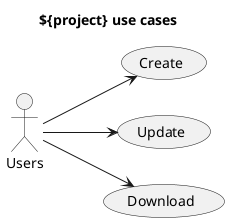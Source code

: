 @startuml

title ${project} use cases

left to right direction
:Users: --> (Create)
:Users: --> (Update) 
:Users: --> (Download)

@enduml